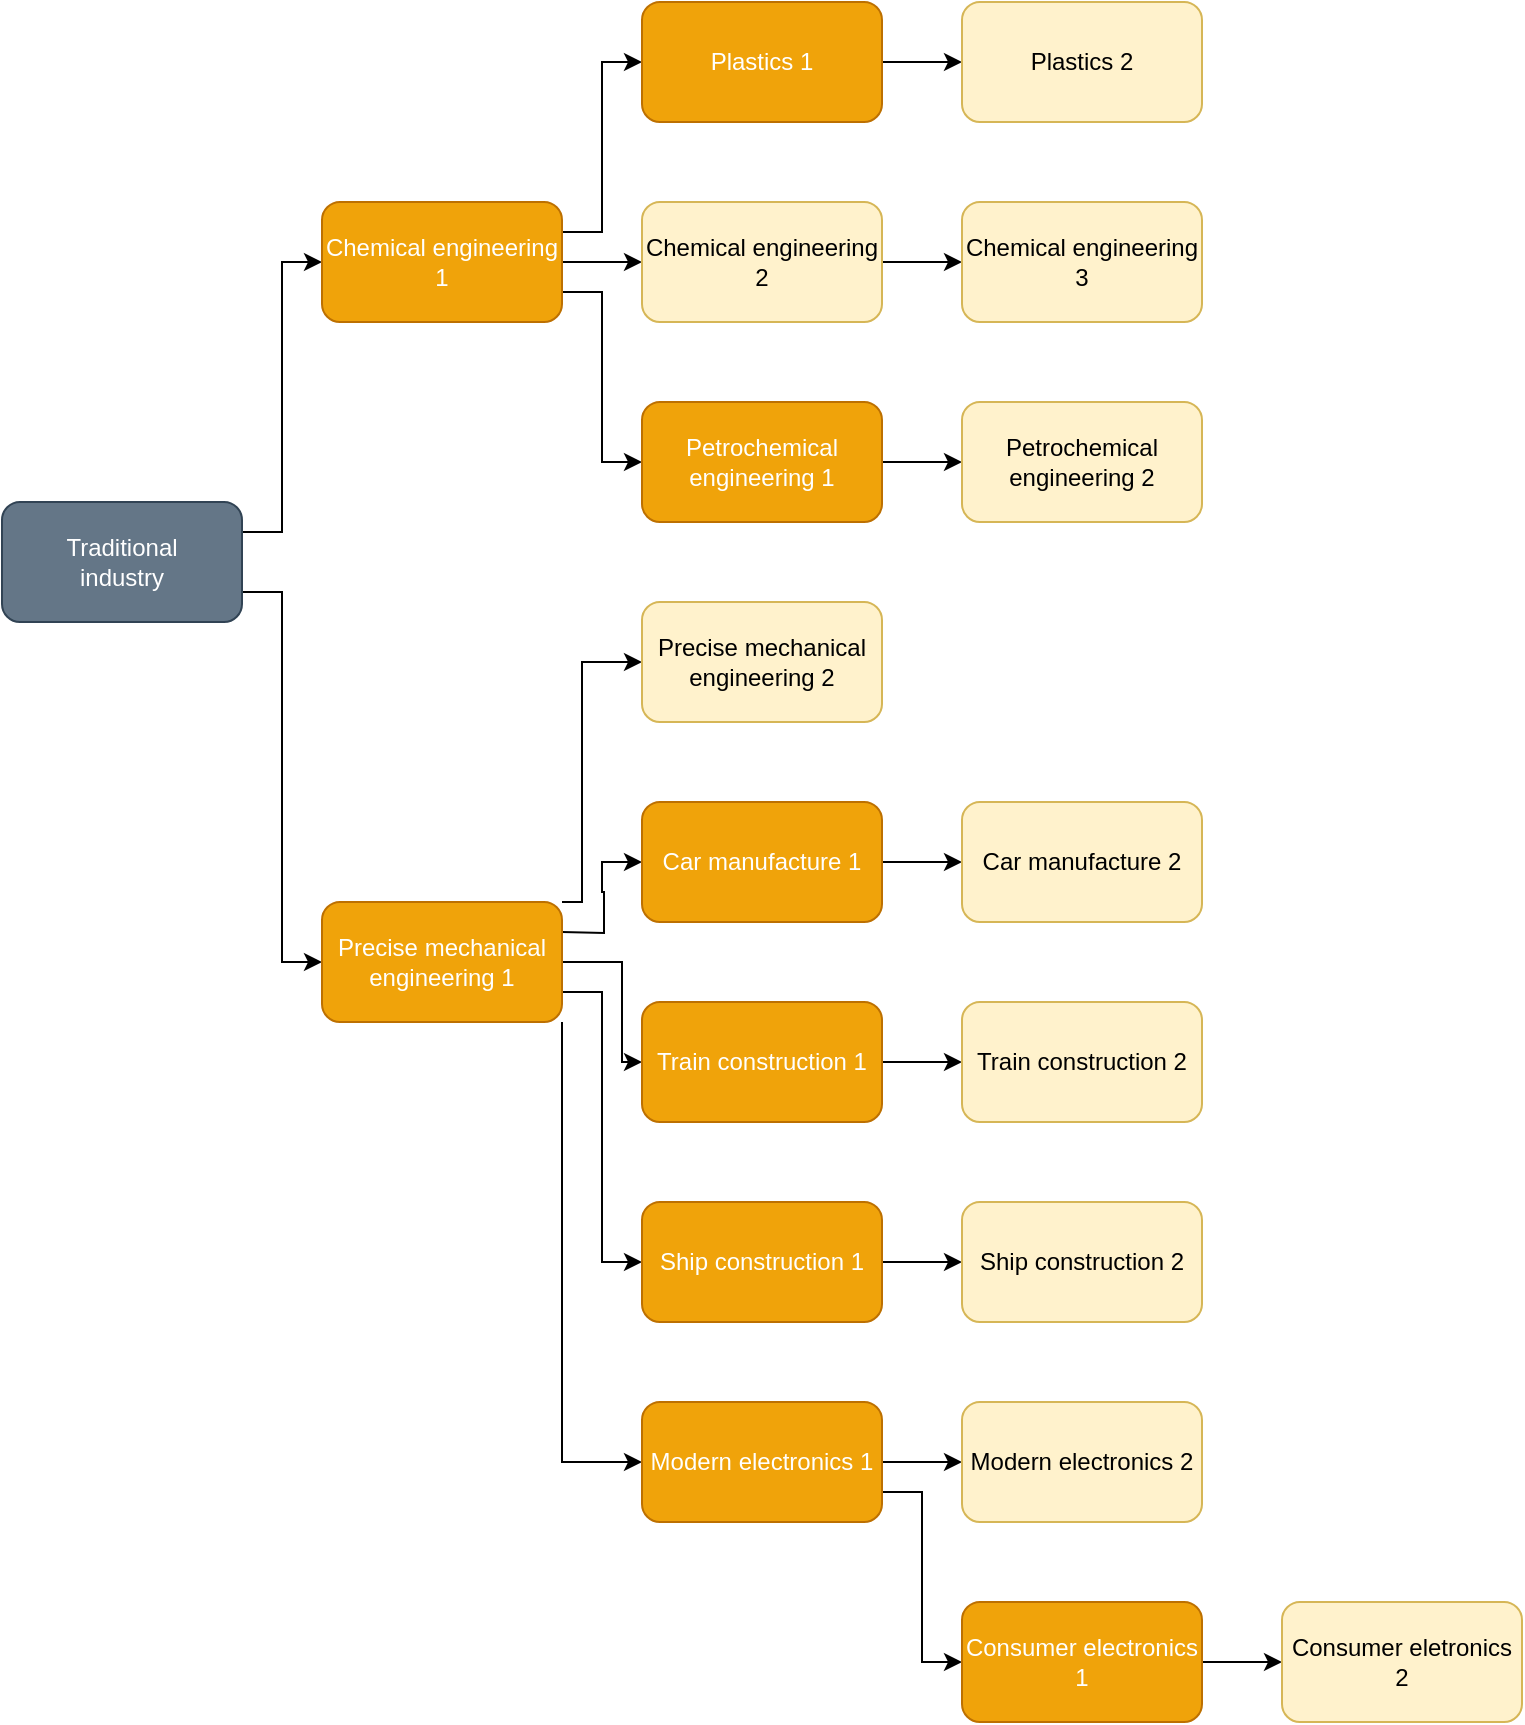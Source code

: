 <mxfile version="12.9.11" type="device"><diagram id="AmoWRQ9SpihlMvRNthdE" name="Page-1"><mxGraphModel dx="1422" dy="749" grid="1" gridSize="10" guides="1" tooltips="1" connect="1" arrows="1" fold="1" page="1" pageScale="1" pageWidth="850" pageHeight="1100" math="0" shadow="0"><root><mxCell id="0"/><mxCell id="1" parent="0"/><mxCell id="L4Dp0yOCjEHix8L39NVq-34" style="edgeStyle=orthogonalEdgeStyle;rounded=0;orthogonalLoop=1;jettySize=auto;html=1;exitX=1;exitY=0.25;exitDx=0;exitDy=0;entryX=0;entryY=0.5;entryDx=0;entryDy=0;" parent="1" source="dSpHmt5NpHa4kcUaPkUB-17" target="L4Dp0yOCjEHix8L39NVq-1" edge="1"><mxGeometry relative="1" as="geometry"/></mxCell><mxCell id="L4Dp0yOCjEHix8L39NVq-35" style="edgeStyle=orthogonalEdgeStyle;rounded=0;orthogonalLoop=1;jettySize=auto;html=1;exitX=1;exitY=0.75;exitDx=0;exitDy=0;entryX=0;entryY=0.5;entryDx=0;entryDy=0;" parent="1" source="dSpHmt5NpHa4kcUaPkUB-17" target="L4Dp0yOCjEHix8L39NVq-19" edge="1"><mxGeometry relative="1" as="geometry"/></mxCell><mxCell id="dSpHmt5NpHa4kcUaPkUB-17" value="&lt;div&gt;Traditional&lt;/div&gt;&lt;div&gt;industry&lt;br&gt;&lt;/div&gt;" style="rounded=1;whiteSpace=wrap;html=1;fillColor=#647687;strokeColor=#314354;fontColor=#ffffff;" parent="1" vertex="1"><mxGeometry x="40" y="510" width="120" height="60" as="geometry"/></mxCell><mxCell id="L4Dp0yOCjEHix8L39NVq-13" style="edgeStyle=orthogonalEdgeStyle;rounded=0;orthogonalLoop=1;jettySize=auto;html=1;exitX=1;exitY=0.75;exitDx=0;exitDy=0;entryX=0;entryY=0.5;entryDx=0;entryDy=0;" parent="1" source="L4Dp0yOCjEHix8L39NVq-1" target="L4Dp0yOCjEHix8L39NVq-11" edge="1"><mxGeometry relative="1" as="geometry"/></mxCell><mxCell id="L4Dp0yOCjEHix8L39NVq-14" style="edgeStyle=orthogonalEdgeStyle;rounded=0;orthogonalLoop=1;jettySize=auto;html=1;exitX=1;exitY=0.5;exitDx=0;exitDy=0;" parent="1" source="L4Dp0yOCjEHix8L39NVq-1" target="L4Dp0yOCjEHix8L39NVq-5" edge="1"><mxGeometry relative="1" as="geometry"/></mxCell><mxCell id="L4Dp0yOCjEHix8L39NVq-15" style="edgeStyle=orthogonalEdgeStyle;rounded=0;orthogonalLoop=1;jettySize=auto;html=1;exitX=1;exitY=0.25;exitDx=0;exitDy=0;entryX=0;entryY=0.5;entryDx=0;entryDy=0;" parent="1" source="L4Dp0yOCjEHix8L39NVq-1" target="L4Dp0yOCjEHix8L39NVq-7" edge="1"><mxGeometry relative="1" as="geometry"/></mxCell><mxCell id="L4Dp0yOCjEHix8L39NVq-1" value="Chemical engineering 1" style="rounded=1;whiteSpace=wrap;html=1;fillColor=#f0a30a;strokeColor=#BD7000;fontColor=#ffffff;" parent="1" vertex="1"><mxGeometry x="200" y="360" width="120" height="60" as="geometry"/></mxCell><mxCell id="L4Dp0yOCjEHix8L39NVq-17" style="edgeStyle=orthogonalEdgeStyle;rounded=0;orthogonalLoop=1;jettySize=auto;html=1;exitX=1;exitY=0.5;exitDx=0;exitDy=0;" parent="1" source="L4Dp0yOCjEHix8L39NVq-5" target="L4Dp0yOCjEHix8L39NVq-6" edge="1"><mxGeometry relative="1" as="geometry"/></mxCell><mxCell id="L4Dp0yOCjEHix8L39NVq-5" value="Chemical engineering 2" style="rounded=1;whiteSpace=wrap;html=1;fillColor=#fff2cc;strokeColor=#d6b656;" parent="1" vertex="1"><mxGeometry x="360" y="360" width="120" height="60" as="geometry"/></mxCell><mxCell id="L4Dp0yOCjEHix8L39NVq-6" value="&lt;div&gt;Chemical engineering 3&lt;/div&gt;" style="rounded=1;whiteSpace=wrap;html=1;fillColor=#fff2cc;strokeColor=#d6b656;" parent="1" vertex="1"><mxGeometry x="520" y="360" width="120" height="60" as="geometry"/></mxCell><mxCell id="L4Dp0yOCjEHix8L39NVq-16" style="edgeStyle=orthogonalEdgeStyle;rounded=0;orthogonalLoop=1;jettySize=auto;html=1;exitX=1;exitY=0.5;exitDx=0;exitDy=0;" parent="1" source="L4Dp0yOCjEHix8L39NVq-7" target="L4Dp0yOCjEHix8L39NVq-8" edge="1"><mxGeometry relative="1" as="geometry"/></mxCell><mxCell id="L4Dp0yOCjEHix8L39NVq-7" value="&lt;div&gt;Plastics 1&lt;/div&gt;" style="rounded=1;whiteSpace=wrap;html=1;fillColor=#f0a30a;strokeColor=#BD7000;fontColor=#ffffff;" parent="1" vertex="1"><mxGeometry x="360" y="260" width="120" height="60" as="geometry"/></mxCell><mxCell id="L4Dp0yOCjEHix8L39NVq-8" value="Plastics 2" style="rounded=1;whiteSpace=wrap;html=1;fillColor=#fff2cc;strokeColor=#d6b656;" parent="1" vertex="1"><mxGeometry x="520" y="260" width="120" height="60" as="geometry"/></mxCell><mxCell id="L4Dp0yOCjEHix8L39NVq-18" style="edgeStyle=orthogonalEdgeStyle;rounded=0;orthogonalLoop=1;jettySize=auto;html=1;exitX=1;exitY=0.5;exitDx=0;exitDy=0;entryX=0;entryY=0.5;entryDx=0;entryDy=0;" parent="1" source="L4Dp0yOCjEHix8L39NVq-11" target="L4Dp0yOCjEHix8L39NVq-12" edge="1"><mxGeometry relative="1" as="geometry"/></mxCell><mxCell id="L4Dp0yOCjEHix8L39NVq-11" value="Petrochemical engineering 1" style="rounded=1;whiteSpace=wrap;html=1;fillColor=#f0a30a;strokeColor=#BD7000;fontColor=#ffffff;" parent="1" vertex="1"><mxGeometry x="360" y="460" width="120" height="60" as="geometry"/></mxCell><mxCell id="L4Dp0yOCjEHix8L39NVq-12" value="&lt;div&gt;Petrochemical engineering 2&lt;/div&gt;" style="rounded=1;whiteSpace=wrap;html=1;fillColor=#fff2cc;strokeColor=#d6b656;" parent="1" vertex="1"><mxGeometry x="520" y="460" width="120" height="60" as="geometry"/></mxCell><mxCell id="L4Dp0yOCjEHix8L39NVq-27" style="edgeStyle=orthogonalEdgeStyle;rounded=0;orthogonalLoop=1;jettySize=auto;html=1;exitX=1;exitY=0;exitDx=0;exitDy=0;entryX=0;entryY=0.5;entryDx=0;entryDy=0;" parent="1" target="L4Dp0yOCjEHix8L39NVq-20" edge="1"><mxGeometry relative="1" as="geometry"><mxPoint x="320" y="710" as="sourcePoint"/><Array as="points"><mxPoint x="330" y="710"/><mxPoint x="330" y="590"/></Array></mxGeometry></mxCell><mxCell id="L4Dp0yOCjEHix8L39NVq-28" style="edgeStyle=orthogonalEdgeStyle;rounded=0;orthogonalLoop=1;jettySize=auto;html=1;exitX=1;exitY=0.25;exitDx=0;exitDy=0;entryX=0;entryY=0.5;entryDx=0;entryDy=0;" parent="1" target="L4Dp0yOCjEHix8L39NVq-21" edge="1"><mxGeometry relative="1" as="geometry"><mxPoint x="320" y="725" as="sourcePoint"/></mxGeometry></mxCell><mxCell id="fLpRAeb4y9avfq-aXsk6-3" style="edgeStyle=orthogonalEdgeStyle;rounded=0;orthogonalLoop=1;jettySize=auto;html=1;exitX=1;exitY=0.5;exitDx=0;exitDy=0;entryX=0;entryY=0.5;entryDx=0;entryDy=0;" parent="1" source="L4Dp0yOCjEHix8L39NVq-19" target="L4Dp0yOCjEHix8L39NVq-23" edge="1"><mxGeometry relative="1" as="geometry"><Array as="points"><mxPoint x="350" y="740"/><mxPoint x="350" y="790"/></Array></mxGeometry></mxCell><mxCell id="fLpRAeb4y9avfq-aXsk6-4" style="edgeStyle=orthogonalEdgeStyle;rounded=0;orthogonalLoop=1;jettySize=auto;html=1;exitX=1;exitY=0.75;exitDx=0;exitDy=0;entryX=0;entryY=0.5;entryDx=0;entryDy=0;" parent="1" source="L4Dp0yOCjEHix8L39NVq-19" target="L4Dp0yOCjEHix8L39NVq-25" edge="1"><mxGeometry relative="1" as="geometry"/></mxCell><mxCell id="fLpRAeb4y9avfq-aXsk6-5" style="edgeStyle=orthogonalEdgeStyle;rounded=0;orthogonalLoop=1;jettySize=auto;html=1;exitX=1;exitY=1;exitDx=0;exitDy=0;entryX=0;entryY=0.5;entryDx=0;entryDy=0;" parent="1" source="L4Dp0yOCjEHix8L39NVq-19" target="fLpRAeb4y9avfq-aXsk6-1" edge="1"><mxGeometry relative="1" as="geometry"/></mxCell><mxCell id="L4Dp0yOCjEHix8L39NVq-19" value="&lt;div&gt;Precise mechanical engineering 1&lt;/div&gt;" style="rounded=1;whiteSpace=wrap;html=1;fillColor=#f0a30a;strokeColor=#BD7000;fontColor=#ffffff;" parent="1" vertex="1"><mxGeometry x="200" y="710" width="120" height="60" as="geometry"/></mxCell><mxCell id="L4Dp0yOCjEHix8L39NVq-20" value="Precise mechanical engineering 2" style="rounded=1;whiteSpace=wrap;html=1;fillColor=#fff2cc;strokeColor=#d6b656;" parent="1" vertex="1"><mxGeometry x="360" y="560" width="120" height="60" as="geometry"/></mxCell><mxCell id="L4Dp0yOCjEHix8L39NVq-31" style="edgeStyle=orthogonalEdgeStyle;rounded=0;orthogonalLoop=1;jettySize=auto;html=1;exitX=1;exitY=0.5;exitDx=0;exitDy=0;entryX=0;entryY=0.5;entryDx=0;entryDy=0;" parent="1" source="L4Dp0yOCjEHix8L39NVq-21" target="L4Dp0yOCjEHix8L39NVq-22" edge="1"><mxGeometry relative="1" as="geometry"/></mxCell><mxCell id="L4Dp0yOCjEHix8L39NVq-21" value="Car manufacture 1" style="rounded=1;whiteSpace=wrap;html=1;fillColor=#f0a30a;strokeColor=#BD7000;fontColor=#ffffff;" parent="1" vertex="1"><mxGeometry x="360" y="660" width="120" height="60" as="geometry"/></mxCell><mxCell id="L4Dp0yOCjEHix8L39NVq-22" value="Car manufacture 2" style="rounded=1;whiteSpace=wrap;html=1;fillColor=#fff2cc;strokeColor=#d6b656;" parent="1" vertex="1"><mxGeometry x="520" y="660" width="120" height="60" as="geometry"/></mxCell><mxCell id="L4Dp0yOCjEHix8L39NVq-32" style="edgeStyle=orthogonalEdgeStyle;rounded=0;orthogonalLoop=1;jettySize=auto;html=1;exitX=1;exitY=0.5;exitDx=0;exitDy=0;entryX=0;entryY=0.5;entryDx=0;entryDy=0;" parent="1" source="L4Dp0yOCjEHix8L39NVq-23" target="L4Dp0yOCjEHix8L39NVq-24" edge="1"><mxGeometry relative="1" as="geometry"/></mxCell><mxCell id="L4Dp0yOCjEHix8L39NVq-23" value="Train construction 1" style="rounded=1;whiteSpace=wrap;html=1;fillColor=#f0a30a;strokeColor=#BD7000;fontColor=#ffffff;" parent="1" vertex="1"><mxGeometry x="360" y="760" width="120" height="60" as="geometry"/></mxCell><mxCell id="L4Dp0yOCjEHix8L39NVq-24" value="Train construction 2" style="rounded=1;whiteSpace=wrap;html=1;fillColor=#fff2cc;strokeColor=#d6b656;" parent="1" vertex="1"><mxGeometry x="520" y="760" width="120" height="60" as="geometry"/></mxCell><mxCell id="L4Dp0yOCjEHix8L39NVq-33" style="edgeStyle=orthogonalEdgeStyle;rounded=0;orthogonalLoop=1;jettySize=auto;html=1;exitX=1;exitY=0.5;exitDx=0;exitDy=0;entryX=0;entryY=0.5;entryDx=0;entryDy=0;" parent="1" source="L4Dp0yOCjEHix8L39NVq-25" target="L4Dp0yOCjEHix8L39NVq-26" edge="1"><mxGeometry relative="1" as="geometry"/></mxCell><mxCell id="L4Dp0yOCjEHix8L39NVq-25" value="Ship construction 1" style="rounded=1;whiteSpace=wrap;html=1;fillColor=#f0a30a;strokeColor=#BD7000;fontColor=#ffffff;" parent="1" vertex="1"><mxGeometry x="360" y="860" width="120" height="60" as="geometry"/></mxCell><mxCell id="L4Dp0yOCjEHix8L39NVq-26" value="Ship construction 2" style="rounded=1;whiteSpace=wrap;html=1;fillColor=#fff2cc;strokeColor=#d6b656;" parent="1" vertex="1"><mxGeometry x="520" y="860" width="120" height="60" as="geometry"/></mxCell><mxCell id="fLpRAeb4y9avfq-aXsk6-6" style="edgeStyle=orthogonalEdgeStyle;rounded=0;orthogonalLoop=1;jettySize=auto;html=1;exitX=1;exitY=0.5;exitDx=0;exitDy=0;entryX=0;entryY=0.5;entryDx=0;entryDy=0;" parent="1" source="fLpRAeb4y9avfq-aXsk6-1" target="fLpRAeb4y9avfq-aXsk6-2" edge="1"><mxGeometry relative="1" as="geometry"/></mxCell><mxCell id="fLpRAeb4y9avfq-aXsk6-10" style="edgeStyle=orthogonalEdgeStyle;rounded=0;orthogonalLoop=1;jettySize=auto;html=1;exitX=1;exitY=0.75;exitDx=0;exitDy=0;entryX=0;entryY=0.5;entryDx=0;entryDy=0;" parent="1" source="fLpRAeb4y9avfq-aXsk6-1" target="fLpRAeb4y9avfq-aXsk6-7" edge="1"><mxGeometry relative="1" as="geometry"/></mxCell><mxCell id="fLpRAeb4y9avfq-aXsk6-1" value="Modern electronics 1" style="rounded=1;whiteSpace=wrap;html=1;fillColor=#f0a30a;strokeColor=#BD7000;fontColor=#ffffff;" parent="1" vertex="1"><mxGeometry x="360" y="960" width="120" height="60" as="geometry"/></mxCell><mxCell id="fLpRAeb4y9avfq-aXsk6-2" value="Modern electronics 2" style="rounded=1;whiteSpace=wrap;html=1;fillColor=#fff2cc;strokeColor=#d6b656;" parent="1" vertex="1"><mxGeometry x="520" y="960" width="120" height="60" as="geometry"/></mxCell><mxCell id="fLpRAeb4y9avfq-aXsk6-11" style="edgeStyle=orthogonalEdgeStyle;rounded=0;orthogonalLoop=1;jettySize=auto;html=1;exitX=1;exitY=0.5;exitDx=0;exitDy=0;entryX=0;entryY=0.5;entryDx=0;entryDy=0;" parent="1" source="fLpRAeb4y9avfq-aXsk6-7" target="fLpRAeb4y9avfq-aXsk6-8" edge="1"><mxGeometry relative="1" as="geometry"/></mxCell><mxCell id="fLpRAeb4y9avfq-aXsk6-7" value="Consumer electronics 1" style="rounded=1;whiteSpace=wrap;html=1;fillColor=#f0a30a;strokeColor=#BD7000;fontColor=#ffffff;" parent="1" vertex="1"><mxGeometry x="520" y="1060" width="120" height="60" as="geometry"/></mxCell><mxCell id="fLpRAeb4y9avfq-aXsk6-8" value="Consumer eletronics 2" style="rounded=1;whiteSpace=wrap;html=1;fillColor=#fff2cc;strokeColor=#d6b656;" parent="1" vertex="1"><mxGeometry x="680" y="1060" width="120" height="60" as="geometry"/></mxCell></root></mxGraphModel></diagram></mxfile>